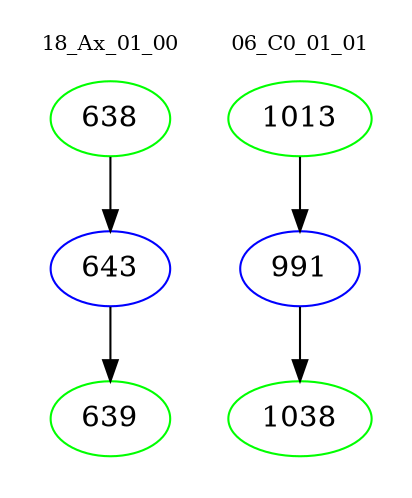 digraph{
subgraph cluster_0 {
color = white
label = "18_Ax_01_00";
fontsize=10;
T0_638 [label="638", color="green"]
T0_638 -> T0_643 [color="black"]
T0_643 [label="643", color="blue"]
T0_643 -> T0_639 [color="black"]
T0_639 [label="639", color="green"]
}
subgraph cluster_1 {
color = white
label = "06_C0_01_01";
fontsize=10;
T1_1013 [label="1013", color="green"]
T1_1013 -> T1_991 [color="black"]
T1_991 [label="991", color="blue"]
T1_991 -> T1_1038 [color="black"]
T1_1038 [label="1038", color="green"]
}
}
